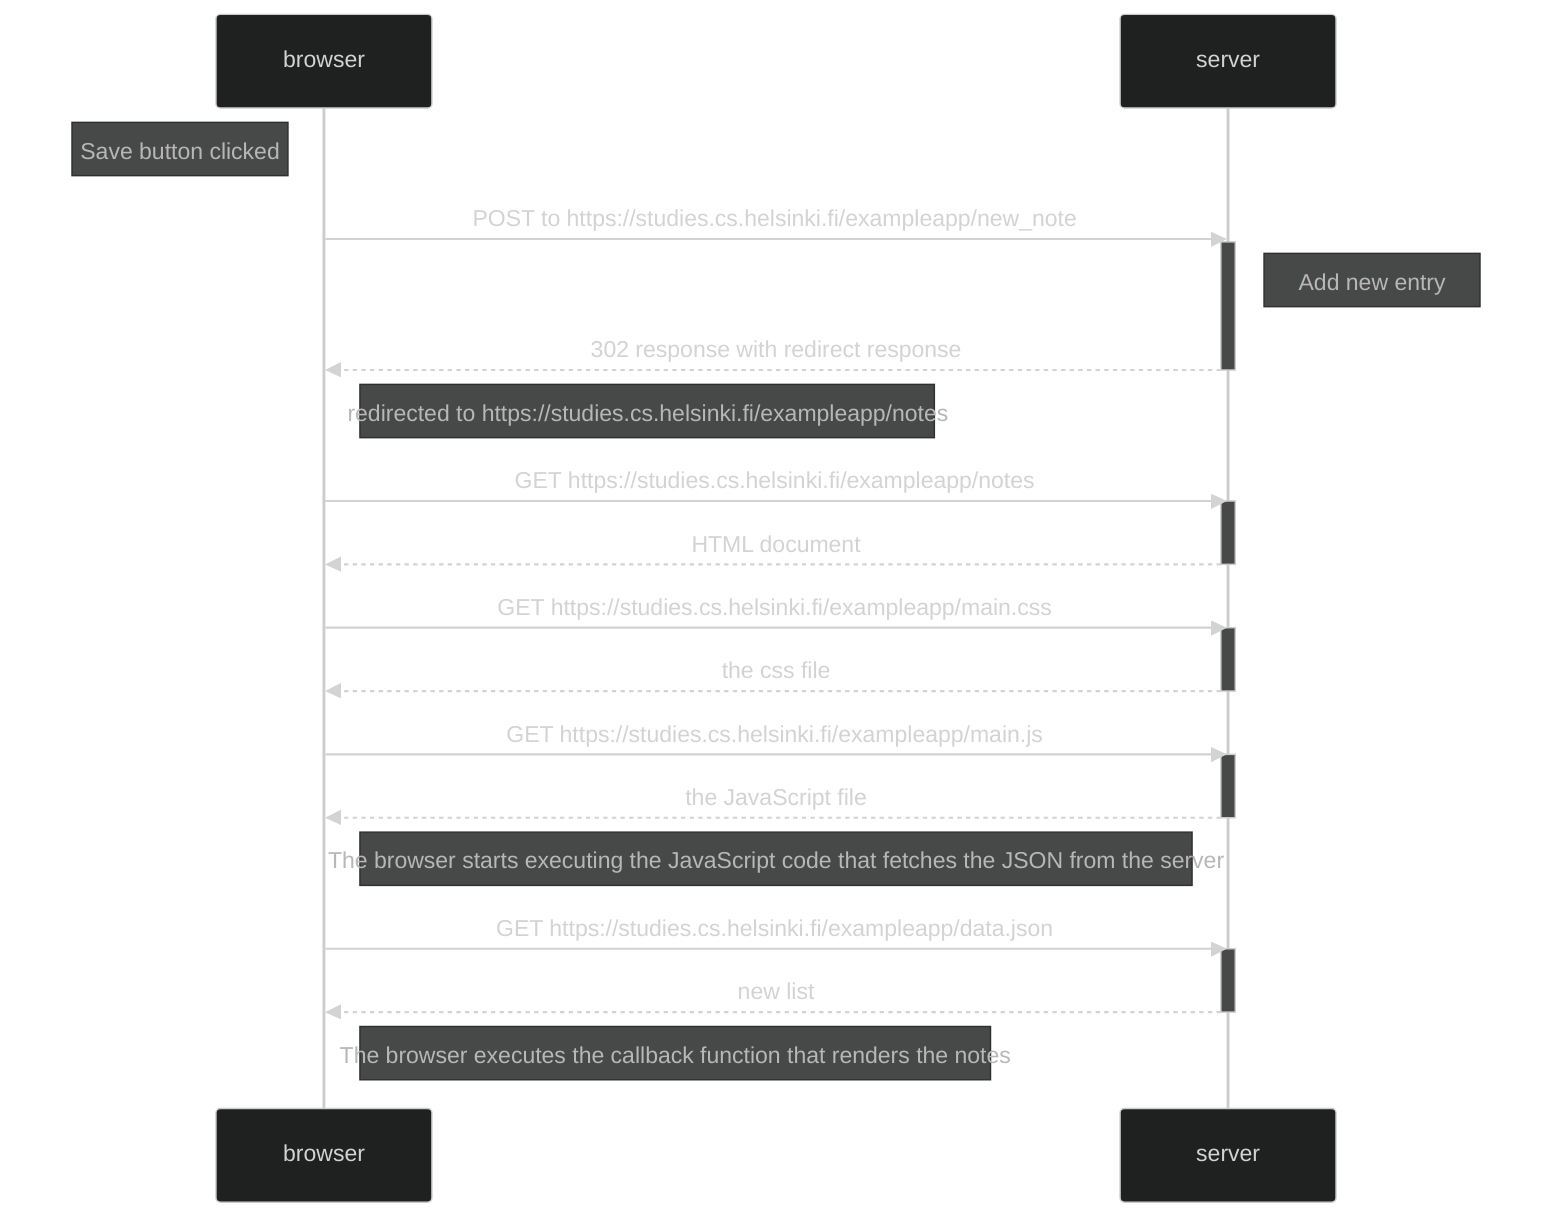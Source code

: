 ---
config:
  theme: dark
---
sequenceDiagram
    participant browser
    participant server

    Note left of browser: Save button clicked
    browser->>server: POST to https://studies.cs.helsinki.fi/exampleapp/new_note
    activate server
    Note right of server: Add new entry
    server-->>browser: 302 response with redirect response
    deactivate server
    
    Note right of browser: redirected to https://studies.cs.helsinki.fi/exampleapp/notes
    browser->>server: GET https://studies.cs.helsinki.fi/exampleapp/notes
    activate server
    server-->>browser: HTML document
    deactivate server

    browser->>server: GET https://studies.cs.helsinki.fi/exampleapp/main.css
    activate server
    server-->>browser: the css file
    deactivate server

    browser->>server: GET https://studies.cs.helsinki.fi/exampleapp/main.js
    activate server
    server-->>browser: the JavaScript file
    deactivate server

    Note right of browser: The browser starts executing the JavaScript code that fetches the JSON from the server

    browser->>server: GET https://studies.cs.helsinki.fi/exampleapp/data.json
    activate server
    server-->>browser: new list
    deactivate server

    Note right of browser: The browser executes the callback function that renders the notes